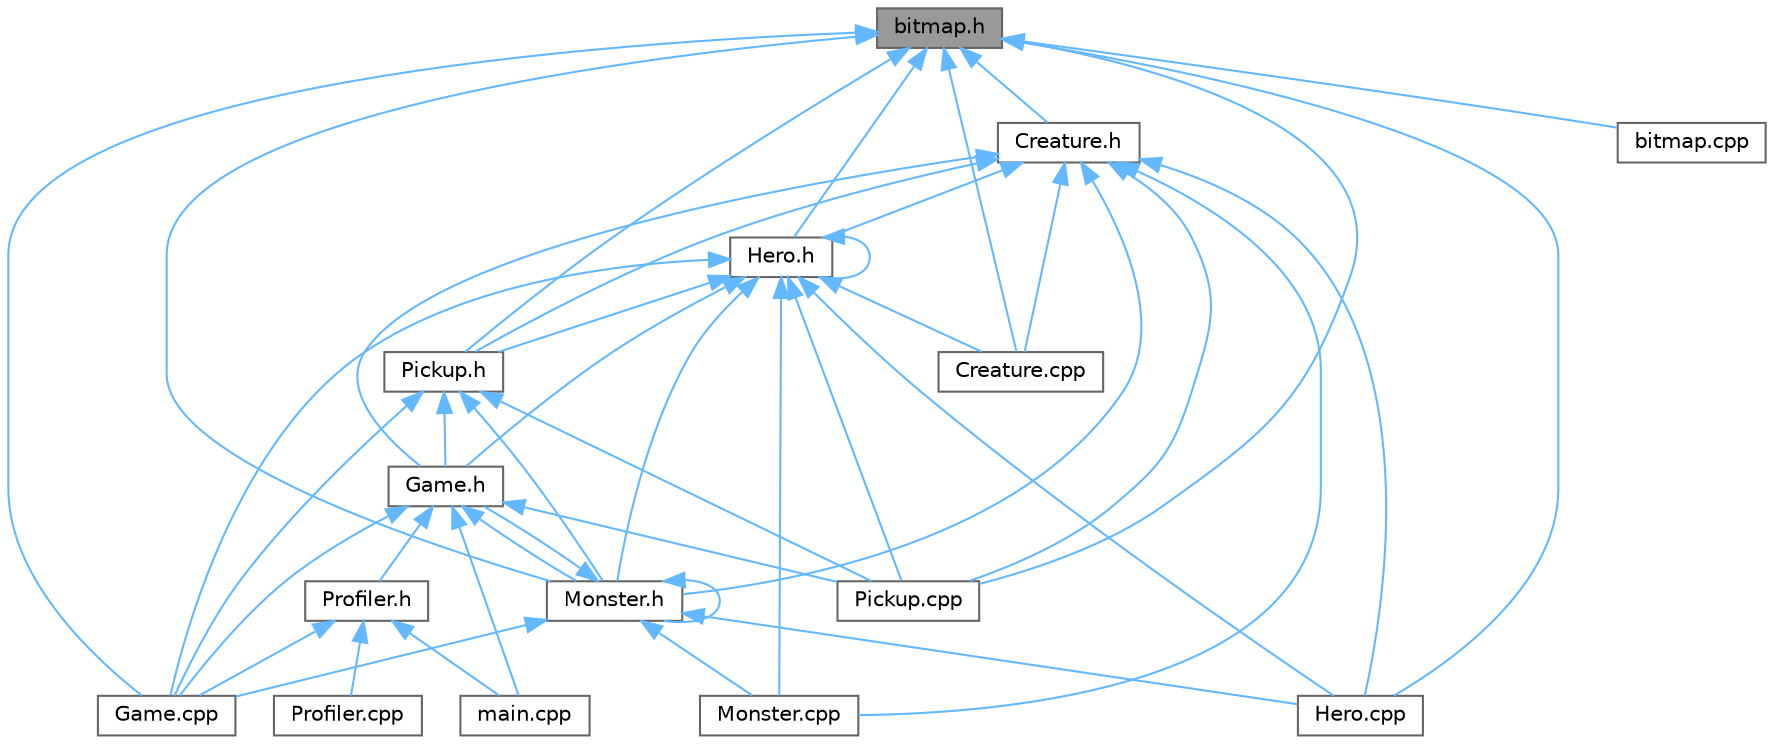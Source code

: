 digraph "bitmap.h"
{
 // LATEX_PDF_SIZE
  bgcolor="transparent";
  edge [fontname=Helvetica,fontsize=10,labelfontname=Helvetica,labelfontsize=10];
  node [fontname=Helvetica,fontsize=10,shape=box,height=0.2,width=0.4];
  Node1 [label="bitmap.h",height=0.2,width=0.4,color="gray40", fillcolor="grey60", style="filled", fontcolor="black",tooltip=" "];
  Node1 -> Node2 [dir="back",color="steelblue1",style="solid"];
  Node2 [label="Creature.cpp",height=0.2,width=0.4,color="grey40", fillcolor="white", style="filled",URL="$_creature_8cpp.html",tooltip=" "];
  Node1 -> Node3 [dir="back",color="steelblue1",style="solid"];
  Node3 [label="Creature.h",height=0.2,width=0.4,color="grey40", fillcolor="white", style="filled",URL="$_creature_8h.html",tooltip=" "];
  Node3 -> Node2 [dir="back",color="steelblue1",style="solid"];
  Node3 -> Node4 [dir="back",color="steelblue1",style="solid"];
  Node4 [label="Game.h",height=0.2,width=0.4,color="grey40", fillcolor="white", style="filled",URL="$_game_8h.html",tooltip=" "];
  Node4 -> Node5 [dir="back",color="steelblue1",style="solid"];
  Node5 [label="Game.cpp",height=0.2,width=0.4,color="grey40", fillcolor="white", style="filled",URL="$_game_8cpp.html",tooltip=" "];
  Node4 -> Node6 [dir="back",color="steelblue1",style="solid"];
  Node6 [label="Monster.h",height=0.2,width=0.4,color="grey40", fillcolor="white", style="filled",URL="$_monster_8h.html",tooltip=" "];
  Node6 -> Node5 [dir="back",color="steelblue1",style="solid"];
  Node6 -> Node4 [dir="back",color="steelblue1",style="solid"];
  Node6 -> Node7 [dir="back",color="steelblue1",style="solid"];
  Node7 [label="Hero.cpp",height=0.2,width=0.4,color="grey40", fillcolor="white", style="filled",URL="$_hero_8cpp.html",tooltip=" "];
  Node6 -> Node8 [dir="back",color="steelblue1",style="solid"];
  Node8 [label="Monster.cpp",height=0.2,width=0.4,color="grey40", fillcolor="white", style="filled",URL="$_monster_8cpp.html",tooltip=" "];
  Node6 -> Node6 [dir="back",color="steelblue1",style="solid"];
  Node4 -> Node9 [dir="back",color="steelblue1",style="solid"];
  Node9 [label="Pickup.cpp",height=0.2,width=0.4,color="grey40", fillcolor="white", style="filled",URL="$_pickup_8cpp.html",tooltip=" "];
  Node4 -> Node10 [dir="back",color="steelblue1",style="solid"];
  Node10 [label="Profiler.h",height=0.2,width=0.4,color="grey40", fillcolor="white", style="filled",URL="$_profiler_8h.html",tooltip=" "];
  Node10 -> Node5 [dir="back",color="steelblue1",style="solid"];
  Node10 -> Node11 [dir="back",color="steelblue1",style="solid"];
  Node11 [label="Profiler.cpp",height=0.2,width=0.4,color="grey40", fillcolor="white", style="filled",URL="$_profiler_8cpp.html",tooltip=" "];
  Node10 -> Node12 [dir="back",color="steelblue1",style="solid"];
  Node12 [label="main.cpp",height=0.2,width=0.4,color="grey40", fillcolor="white", style="filled",URL="$main_8cpp.html",tooltip=" "];
  Node4 -> Node12 [dir="back",color="steelblue1",style="solid"];
  Node3 -> Node7 [dir="back",color="steelblue1",style="solid"];
  Node3 -> Node13 [dir="back",color="steelblue1",style="solid"];
  Node13 [label="Hero.h",height=0.2,width=0.4,color="grey40", fillcolor="white", style="filled",URL="$_hero_8h.html",tooltip=" "];
  Node13 -> Node2 [dir="back",color="steelblue1",style="solid"];
  Node13 -> Node5 [dir="back",color="steelblue1",style="solid"];
  Node13 -> Node4 [dir="back",color="steelblue1",style="solid"];
  Node13 -> Node7 [dir="back",color="steelblue1",style="solid"];
  Node13 -> Node13 [dir="back",color="steelblue1",style="solid"];
  Node13 -> Node8 [dir="back",color="steelblue1",style="solid"];
  Node13 -> Node6 [dir="back",color="steelblue1",style="solid"];
  Node13 -> Node9 [dir="back",color="steelblue1",style="solid"];
  Node13 -> Node14 [dir="back",color="steelblue1",style="solid"];
  Node14 [label="Pickup.h",height=0.2,width=0.4,color="grey40", fillcolor="white", style="filled",URL="$_pickup_8h.html",tooltip=" "];
  Node14 -> Node5 [dir="back",color="steelblue1",style="solid"];
  Node14 -> Node4 [dir="back",color="steelblue1",style="solid"];
  Node14 -> Node6 [dir="back",color="steelblue1",style="solid"];
  Node14 -> Node9 [dir="back",color="steelblue1",style="solid"];
  Node3 -> Node8 [dir="back",color="steelblue1",style="solid"];
  Node3 -> Node6 [dir="back",color="steelblue1",style="solid"];
  Node3 -> Node9 [dir="back",color="steelblue1",style="solid"];
  Node3 -> Node14 [dir="back",color="steelblue1",style="solid"];
  Node1 -> Node5 [dir="back",color="steelblue1",style="solid"];
  Node1 -> Node7 [dir="back",color="steelblue1",style="solid"];
  Node1 -> Node13 [dir="back",color="steelblue1",style="solid"];
  Node1 -> Node6 [dir="back",color="steelblue1",style="solid"];
  Node1 -> Node9 [dir="back",color="steelblue1",style="solid"];
  Node1 -> Node14 [dir="back",color="steelblue1",style="solid"];
  Node1 -> Node15 [dir="back",color="steelblue1",style="solid"];
  Node15 [label="bitmap.cpp",height=0.2,width=0.4,color="grey40", fillcolor="white", style="filled",URL="$bitmap_8cpp.html",tooltip=" "];
}
